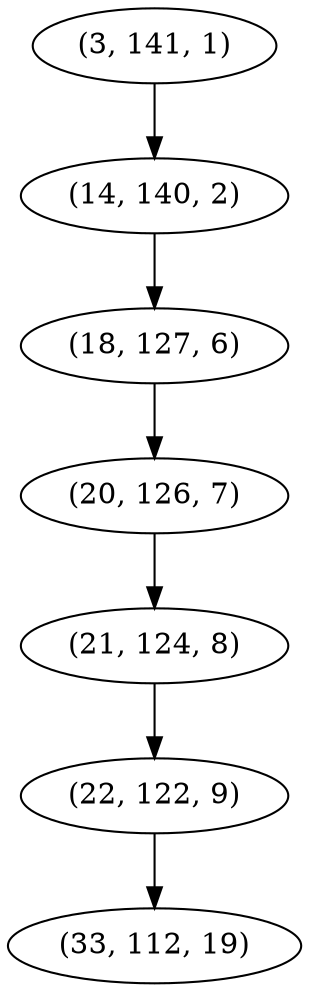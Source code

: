 digraph tree {
    "(3, 141, 1)";
    "(14, 140, 2)";
    "(18, 127, 6)";
    "(20, 126, 7)";
    "(21, 124, 8)";
    "(22, 122, 9)";
    "(33, 112, 19)";
    "(3, 141, 1)" -> "(14, 140, 2)";
    "(14, 140, 2)" -> "(18, 127, 6)";
    "(18, 127, 6)" -> "(20, 126, 7)";
    "(20, 126, 7)" -> "(21, 124, 8)";
    "(21, 124, 8)" -> "(22, 122, 9)";
    "(22, 122, 9)" -> "(33, 112, 19)";
}
